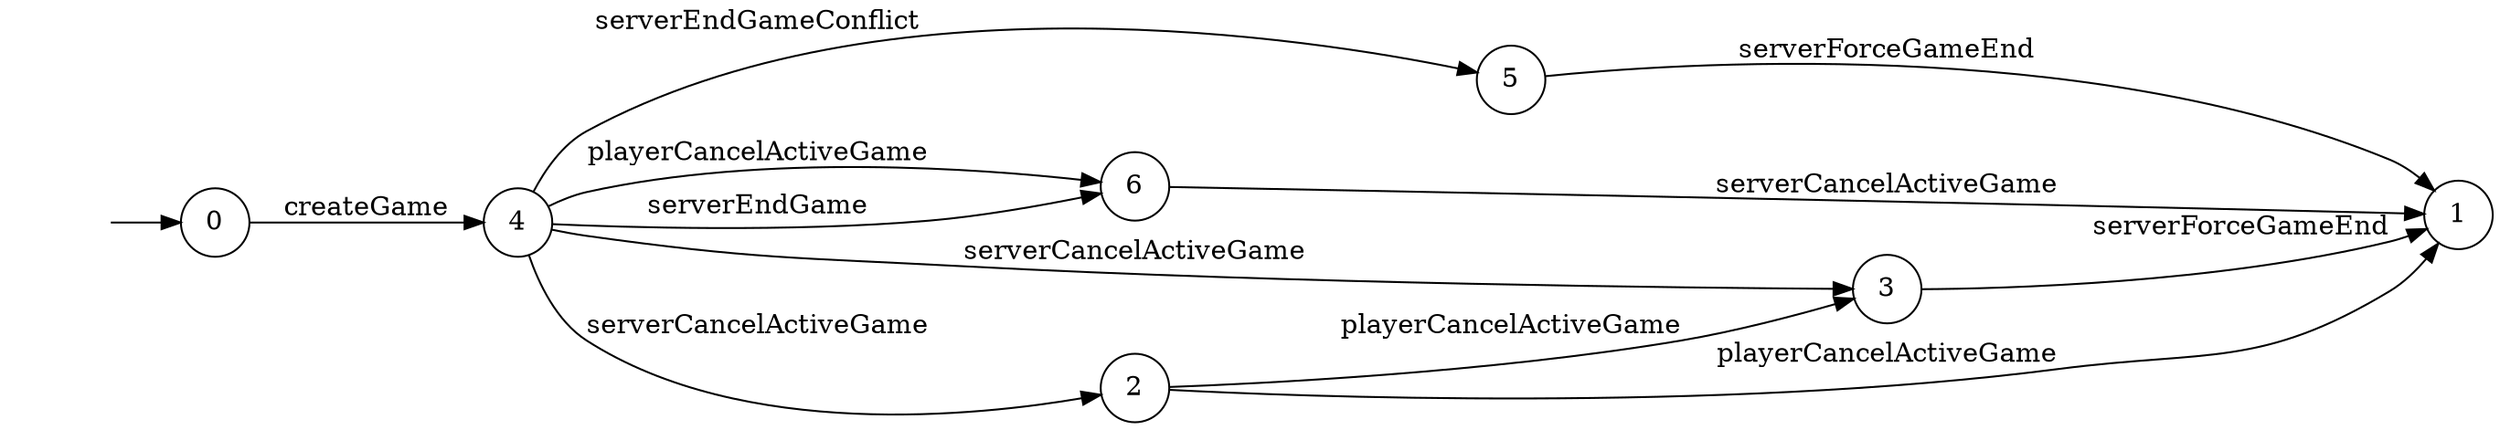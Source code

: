 digraph "./InvConPlus/Dapp-Automata-data/result/model/0xbf8b9092e809de87932b28ffaa00d520b04359aa/GameChannel/FSM-5" {
	graph [rankdir=LR]
	"" [label="" shape=plaintext]
	5 [label=5 shape=circle]
	3 [label=3 shape=circle]
	4 [label=4 shape=circle]
	6 [label=6 shape=circle]
	1 [label=1 shape=circle]
	0 [label=0 shape=circle]
	2 [label=2 shape=circle]
	"" -> 0 [label=""]
	0 -> 4 [label=createGame]
	4 -> 6 [label=serverEndGame]
	4 -> 6 [label=playerCancelActiveGame]
	4 -> 2 [label=serverCancelActiveGame]
	4 -> 3 [label=serverCancelActiveGame]
	4 -> 5 [label=serverEndGameConflict]
	5 -> 1 [label=serverForceGameEnd]
	2 -> 1 [label=playerCancelActiveGame]
	2 -> 3 [label=playerCancelActiveGame]
	3 -> 1 [label=serverForceGameEnd]
	6 -> 1 [label=serverCancelActiveGame]
}
